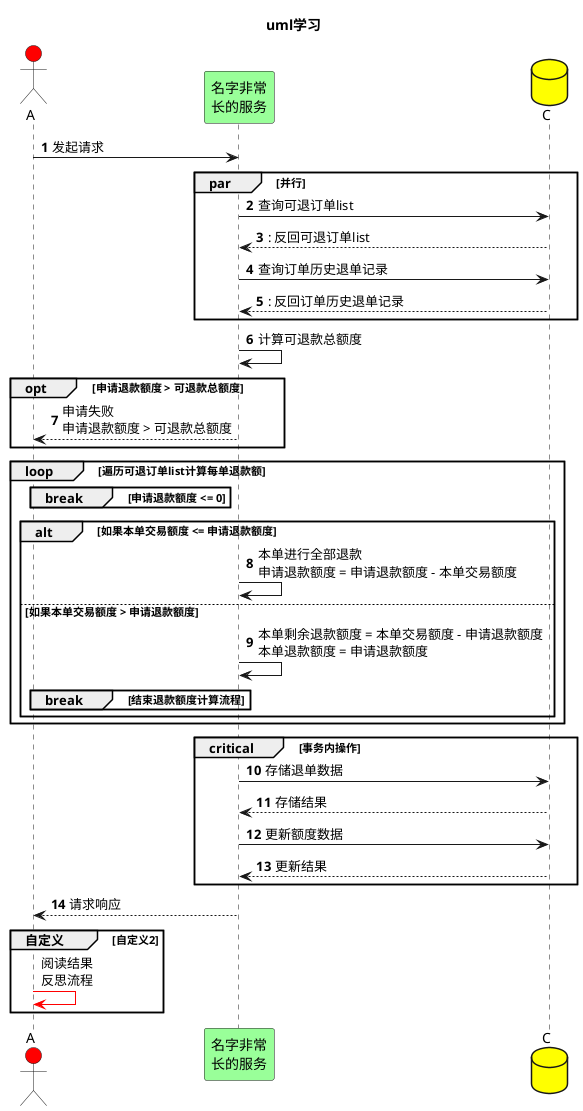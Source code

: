 @startuml
'uml学习'

title uml学习

actor A #red
participant B as "名字非常\n长的服务" #99FF99
database C #yellow

autonumber 1
A -> B: 发起请求

par 并行
B -> C: 查询可退订单list
return: 反回可退订单list
B -> C: 查询订单历史退单记录
return: 反回订单历史退单记录
end

B -> B: 计算可退款总额度
opt 申请退款额度 > 可退款总额度
B --> A: 申请失败\n申请退款额度 > 可退款总额度
end

loop 遍历可退订单list计算每单退款额
break 申请退款额度 <= 0
end

alt 如果本单交易额度 <= 申请退款额度
B -> B: 本单进行全部退款\n申请退款额度 = 申请退款额度 - 本单交易额度
else 如果本单交易额度 > 申请退款额度
B -> B: 本单剩余退款额度 = 本单交易额度 - 申请退款额度\n本单退款额度 = 申请退款额度
break 结束退款额度计算流程
end
end
end

critical 事务内操作
B -> C: 存储退单数据
return 存储结果
B -> C: 更新额度数据
return 更新结果
end

B --> A: 请求响应
autonumber stop

group 自定义 [自定义2]
A -[#red]> A: 阅读结果\n反思流程
end

@enduml
